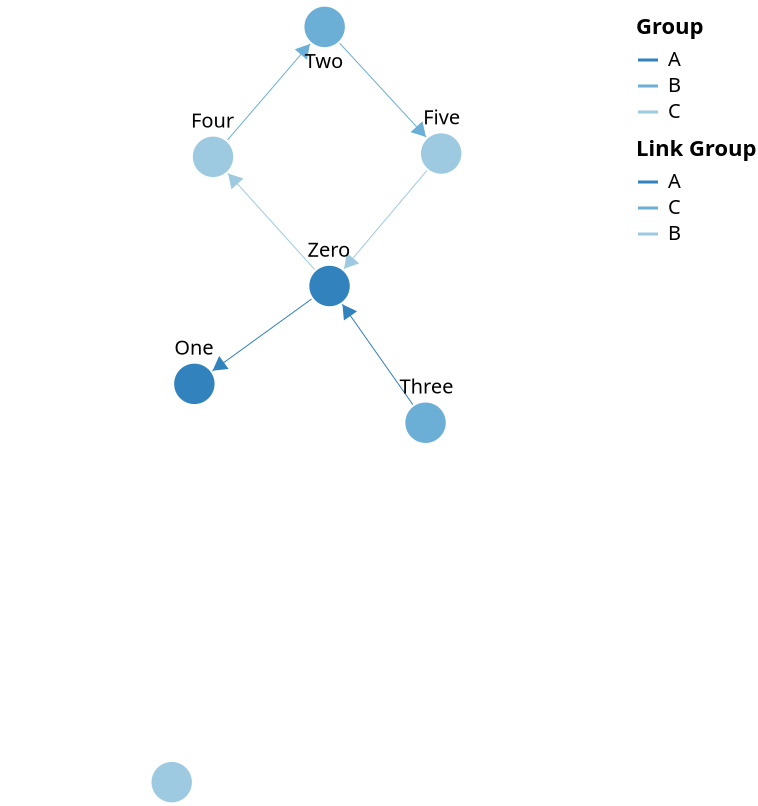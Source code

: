 {
  "$schema": "https://vega.github.io/schema/vega/v5.json",
  "description": "A node-link diagram with force-directed layout.",
  "width": 300,
  "height": 300,
  "padding": 0,

  "signals": [
    { "name": "cx", "update": "width / 2" },
    { "name": "cy", "update": "height / 2" },
    { "name": "nodeRadius", "value": 15},
    { "name": "nodeCharge", "value": -80},
    { "name": "linkDistance", "value": 80},
    { "name": "static", "value": true,
      "bind": {"input": "checkbox"} },
    {
      "description": "State variable for active node fix status.",
      "name": "fix", "value": false,
      "on": [
        {
          "events": "symbol:mouseout[!event.buttons], window:mouseup",
          "update": "false"
        },
        {
          "events": "symbol:mouseover",
          "update": "fix || true"
        },
        {
          "events": "[symbol:mousedown, window:mouseup] > window:mousemove!",
          "update": "xy()",
          "force": true
        }
      ]
    },
    {
      "description": "Graph node most recently interacted with.",
      "name": "node", "value": null,
      "on": [
        {
          "events": "symbol:mouseover",
          "update": "fix === true ? item() : node"
        }
      ]
    },
    {
      "description": "Flag to restart Force simulation upon data changes.",
      "name": "restart", "value": false,
      "on": [
        {"events": {"signal": "fix"}, "update": "fix && fix.length"}
      ]
    }
  ],

  "scales": [
    {
      "name": "color",
      "type": "ordinal",
      "domain": {"data": "node-data", "field": "group"},
      "range": {"scheme": "category20c"}
    },

    {
      "name": "colorlink",
      "type": "ordinal",
      "domain": {"data": "link-data", "field": "group"},
      "range": {"scheme": "category20c"}
    }
  ],

  "legends": [
    {
      "title": "Group",
      "stroke": "color", 
      "symbolType": "stroke"
    },

    {
      "title": "Link Group",
      "stroke": "colorlink", 
      "symbolType": "stroke"
    }
  ],

  "marks": [
    {
      "name": "nodes",
      "type": "symbol",
      "zindex": 1,

      "from": {"data": "node-data"},
      "on": [
        {
          "trigger": "fix",
          "modify": "node",
          "values": "fix === true ? {fx: node.x, fy: node.y} : {fx: fix[0], fy: fix[1]}"
        },
        {
          "trigger": "!fix",
          "modify": "node", "values": "{fx: null, fy: null}"
        }
      ],

      "encode": {
        "enter": {
          "fill": {"scale": "color", "field": "group"},
          "stroke": {"value": "white"}
        },
        "update": {
          "size": {"signal": "2 * nodeRadius * nodeRadius"},
          "cursor": {"value": "pointer"}
        }
      },

      "transform": [
        {
          "type": "force",
          "iterations": 300,
          "restart": {"signal": "restart"},
          "static": {"signal": "static"},
          "signal": "force",
          "forces": [
            {"force": "center", "x": {"signal": "cx"}, "y": {"signal": "cy"}},
            {"force": "collide", "radius": {"signal": "nodeRadius"}},
            {"force": "nbody", "strength": {"signal": "nodeCharge"}},
            {"force": "link", "links": "link-data",  "distance": {"signal": "linkDistance"}}
          ]
        }
      ]
    },
    {
      "type": "text",
      "name": "labels",
      "from": {"data": "nodes"},
      "zindex": 2,
      "interactive": false, 
      "transform": [
              {
                "type": "label",
                "avoidMarks": ["nodes"],
                "anchor": ["top", "bottom", "right", "left"],
                "offset": [1],
                "size": {
                    "signal": "[width + 60, height]"
                }
              }
          ],
      "encode": {
        "enter": {
          "fill": {"value": "black"},
          "align": {"value": "center"},
          "baseline": {"value": "middle"},
          "fontSize": {"value": 10},
          "text": {"field": "datum.label"}
        },
        "update": {
          "x": {"field": "x"},
          "y": {"field": "y"}
        }
      }
    },
    {
      "type": "path",
      "from": {"data": "link-data"},
      "interactive": false,
      "encode": {
        "update": {
          "stroke":  {"scale": "colorlink", "field": "group"},
          "strokeWidth": {"value": 0.5}
        }
      },
      "transform": [
        {
          "type": "linkpath",
          "require": {"signal": "force"},
          "shape": "line",
          "sourceX": "datum.source.x", "sourceY": "datum.source.y",
          "targetX": "datum.target.x", "targetY": "datum.target.y"
        }
      ]
    },
    {
      "name":"arrows",
      "type": "symbol",
      "from": {"data": "link-data"},
      "zindex": {"value": 40},
      "encode": {
          "enter": {
              "fill": {"scale": "colorlink", "field": "group"},
              "stroke": {"scale": "colorlink", "field": "group"},
              "shape": {"value": "triangle-right"},
              "size": {"value": 40}
          },
          "update": {
              "x": {"field": "target.x"},
              "y": {"field": "target.y"}
          },
          "hover": {
              "opacity": {"value": 1}
          }
      },
      "transform": [
          {
              "type": "formula",
              "as": "tan",
              "expr": "atan2((datum.datum.target.y-datum.datum.source.y),(datum.datum.target.x-datum.datum.source.x))"
          },
          {
              "type": "formula",
              "as": "angle",
              "expr": "datum.tan*180/PI"
          },
          {
              "type": "formula",
              "as": "y",
              "expr": "datum.datum.target.y - nodeRadius*sin(datum.tan)"
          },
          {
              "type": "formula",
              "as": "x",
              "expr": "datum.datum.target.x - nodeRadius*cos(datum.tan)"
          }  
          ]
      }
  ],

  "data": [
    {
      "name": "node-data",
      "values": [
      {"id": 0, "label": "Zero", "group": "A"},
      {"id": 1, "label": "One", "group": "A"},
      {"id": 2, "label": "Two", "group": "B"},
      {"id": 3, "label": "Three", "group": "B"},
      {"id": 4, "label": "Four", "group": "C"},
      {"id": 5, "label": "Five", "group": "C"},
      {"id": 6, "label": "Six", "group": "C"}
      ]
    },
    {
      "name": "link-data",
      "values": [
        {"id": 1, "source": 0, "target": 1, "group": "A"},
        {"id": 2, "source": 4, "target": 2, "group": "C"},
        {"id": 3, "source": 3, "target": 0, "group": "A"},
        {"id": 4, "source": 2, "target": 5, "group": "C"},
        {"id": 5, "source": 0, "target": 4, "group": "B"},
        {"id": 6, "source": 5, "target": 0, "group": "B"}
      ]
    }
  ]
}
